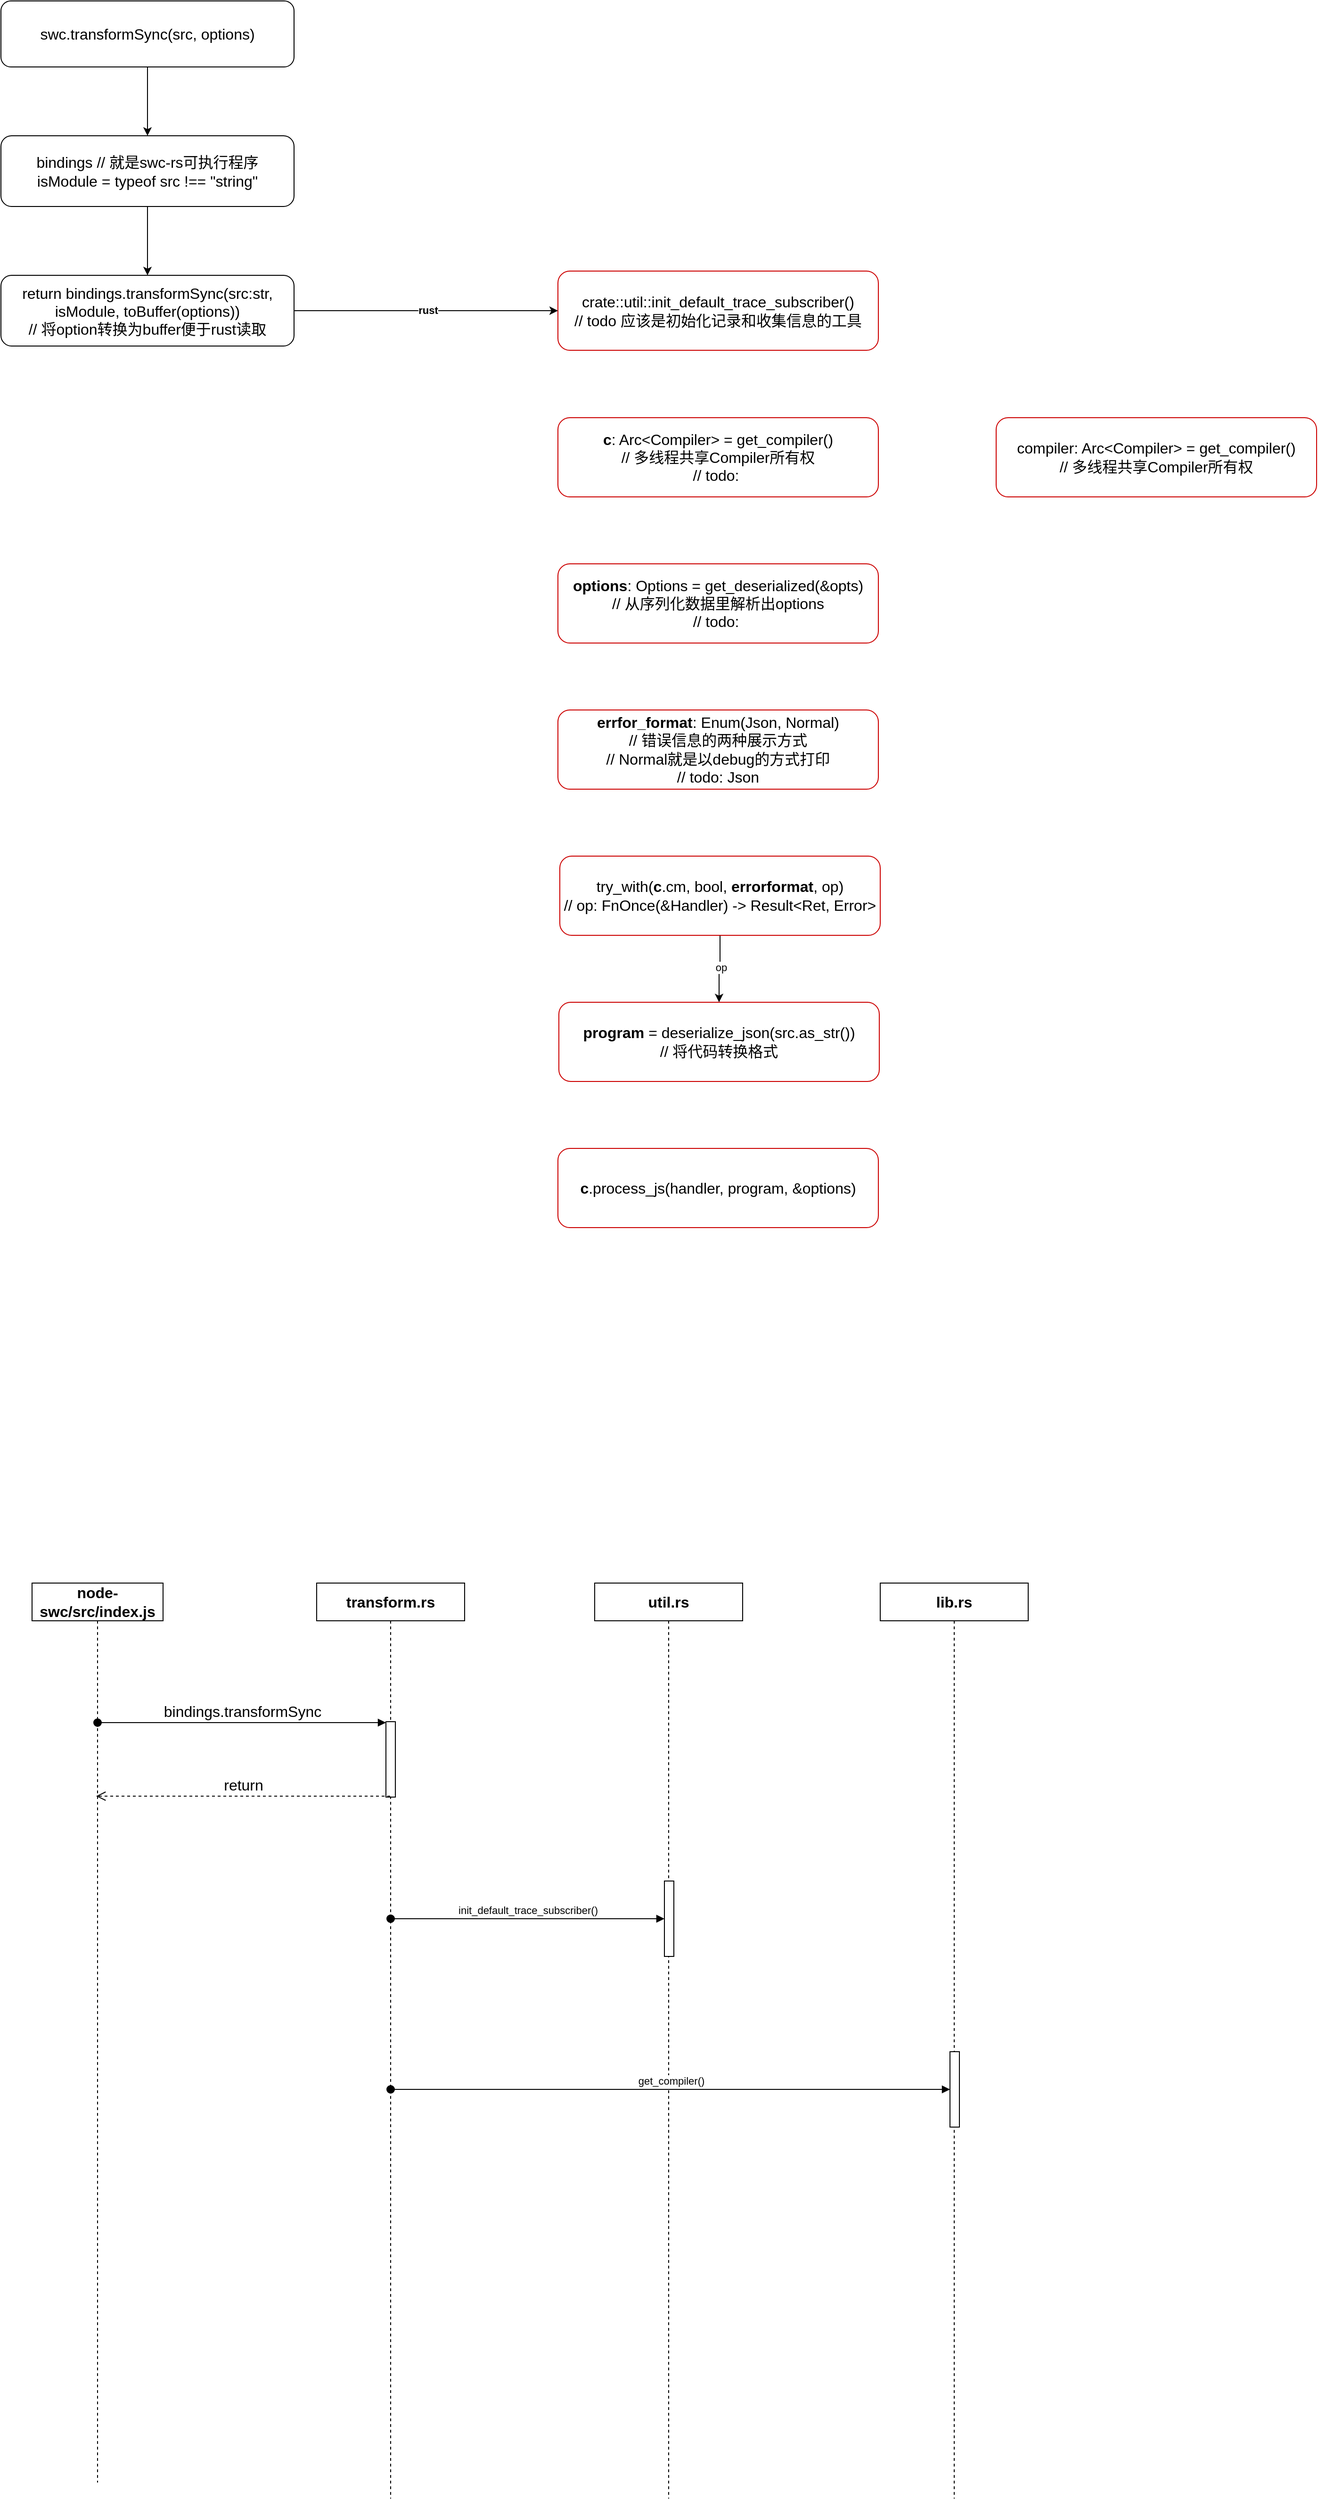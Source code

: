 <mxfile version="21.6.1" type="github">
  <diagram name="第 1 页" id="vicb9nob8JcBcUOfZWf1">
    <mxGraphModel dx="555" dy="669" grid="0" gridSize="14" guides="1" tooltips="1" connect="1" arrows="1" fold="1" page="0" pageScale="1" pageWidth="827" pageHeight="1169" math="0" shadow="0">
      <root>
        <mxCell id="0" />
        <mxCell id="1" parent="0" />
        <mxCell id="tv0lrHKJMZ2K0MkYr-PI-4" style="edgeStyle=orthogonalEdgeStyle;rounded=0;orthogonalLoop=1;jettySize=auto;html=1;exitX=0.5;exitY=1;exitDx=0;exitDy=0;entryX=0.5;entryY=0;entryDx=0;entryDy=0;" edge="1" parent="1" source="_YY484bC7Gj4B44uen5N-1" target="tv0lrHKJMZ2K0MkYr-PI-1">
          <mxGeometry relative="1" as="geometry" />
        </mxCell>
        <mxCell id="_YY484bC7Gj4B44uen5N-1" value="&lt;font style=&quot;font-size: 16px;&quot;&gt;swc.transformSync(src, options)&lt;/font&gt;" style="rounded=1;whiteSpace=wrap;html=1;" parent="1" vertex="1">
          <mxGeometry x="519" y="212" width="311" height="70" as="geometry" />
        </mxCell>
        <mxCell id="tv0lrHKJMZ2K0MkYr-PI-5" style="edgeStyle=orthogonalEdgeStyle;rounded=0;orthogonalLoop=1;jettySize=auto;html=1;exitX=0.5;exitY=1;exitDx=0;exitDy=0;entryX=0.5;entryY=0;entryDx=0;entryDy=0;" edge="1" parent="1" source="tv0lrHKJMZ2K0MkYr-PI-1" target="tv0lrHKJMZ2K0MkYr-PI-2">
          <mxGeometry relative="1" as="geometry" />
        </mxCell>
        <mxCell id="tv0lrHKJMZ2K0MkYr-PI-1" value="&lt;font style=&quot;font-size: 16px;&quot;&gt;bindings // 就是swc-rs可执行程序&lt;br&gt;isModule = typeof src !== &quot;string&quot;&lt;br&gt;&lt;/font&gt;" style="rounded=1;whiteSpace=wrap;html=1;" vertex="1" parent="1">
          <mxGeometry x="519" y="355" width="311" height="75" as="geometry" />
        </mxCell>
        <mxCell id="tv0lrHKJMZ2K0MkYr-PI-7" style="edgeStyle=orthogonalEdgeStyle;rounded=0;orthogonalLoop=1;jettySize=auto;html=1;exitX=1;exitY=0.5;exitDx=0;exitDy=0;entryX=0;entryY=0.5;entryDx=0;entryDy=0;" edge="1" parent="1" source="tv0lrHKJMZ2K0MkYr-PI-2" target="tv0lrHKJMZ2K0MkYr-PI-6">
          <mxGeometry relative="1" as="geometry" />
        </mxCell>
        <mxCell id="tv0lrHKJMZ2K0MkYr-PI-8" value="rust" style="edgeLabel;html=1;align=center;verticalAlign=middle;resizable=0;points=[];fontStyle=1" vertex="1" connectable="0" parent="tv0lrHKJMZ2K0MkYr-PI-7">
          <mxGeometry x="0.015" y="-1" relative="1" as="geometry">
            <mxPoint y="-2" as="offset" />
          </mxGeometry>
        </mxCell>
        <mxCell id="tv0lrHKJMZ2K0MkYr-PI-2" value="&lt;font style=&quot;font-size: 16px;&quot;&gt;return bindings.transformSync(src:str,&lt;br&gt;isModule, toBuffer(options))&lt;br&gt;// 将option转换为buffer便于rust读取&lt;br&gt;&lt;/font&gt;" style="rounded=1;whiteSpace=wrap;html=1;" vertex="1" parent="1">
          <mxGeometry x="519" y="503" width="311" height="75" as="geometry" />
        </mxCell>
        <mxCell id="tv0lrHKJMZ2K0MkYr-PI-6" value="&lt;font style=&quot;font-size: 16px;&quot;&gt;crate::util::init_default_trace_subscriber()&lt;br&gt;// todo 应该是初始化记录和收集信息的工具&lt;br&gt;&lt;/font&gt;" style="rounded=1;whiteSpace=wrap;html=1;strokeColor=#CC0000;" vertex="1" parent="1">
          <mxGeometry x="1110" y="498.5" width="340" height="84" as="geometry" />
        </mxCell>
        <mxCell id="tv0lrHKJMZ2K0MkYr-PI-9" value="&lt;font style=&quot;font-size: 16px;&quot;&gt;&lt;b&gt;c&lt;/b&gt;: Arc&amp;lt;Compiler&amp;gt; = get_compiler()&lt;br&gt;// 多线程共享Compiler所有权&lt;br&gt;// todo:&amp;nbsp;&lt;br&gt;&lt;/font&gt;" style="rounded=1;whiteSpace=wrap;html=1;strokeColor=#CC0000;" vertex="1" parent="1">
          <mxGeometry x="1110" y="654" width="340" height="84" as="geometry" />
        </mxCell>
        <mxCell id="tv0lrHKJMZ2K0MkYr-PI-10" value="&lt;font style=&quot;font-size: 16px;&quot;&gt;compiler: Arc&amp;lt;Compiler&amp;gt; = get_compiler()&lt;br&gt;// 多线程共享Compiler所有权&lt;br&gt;&lt;/font&gt;" style="rounded=1;whiteSpace=wrap;html=1;strokeColor=#CC0000;" vertex="1" parent="1">
          <mxGeometry x="1575" y="654" width="340" height="84" as="geometry" />
        </mxCell>
        <mxCell id="tv0lrHKJMZ2K0MkYr-PI-11" value="&lt;font style=&quot;font-size: 16px;&quot;&gt;&lt;b&gt;options&lt;/b&gt;: Options = get_deserialized(&amp;amp;opts)&lt;br&gt;// 从序列化数据里解析出options&lt;br&gt;// todo:&amp;nbsp;&lt;br&gt;&lt;/font&gt;" style="rounded=1;whiteSpace=wrap;html=1;strokeColor=#CC0000;" vertex="1" parent="1">
          <mxGeometry x="1110" y="809" width="340" height="84" as="geometry" />
        </mxCell>
        <mxCell id="tv0lrHKJMZ2K0MkYr-PI-13" value="&lt;font style=&quot;font-size: 16px;&quot;&gt;&lt;b&gt;errfor_format&lt;/b&gt;: Enum(Json, Normal)&lt;br&gt;// 错误信息的两种展示方式&lt;br&gt;// Normal就是以debug的方式打印&lt;br&gt;// todo: Json&lt;br&gt;&lt;/font&gt;" style="rounded=1;whiteSpace=wrap;html=1;strokeColor=#CC0000;" vertex="1" parent="1">
          <mxGeometry x="1110" y="964" width="340" height="84" as="geometry" />
        </mxCell>
        <mxCell id="tv0lrHKJMZ2K0MkYr-PI-16" style="edgeStyle=orthogonalEdgeStyle;rounded=0;orthogonalLoop=1;jettySize=auto;html=1;exitX=0.5;exitY=1;exitDx=0;exitDy=0;entryX=0.5;entryY=0;entryDx=0;entryDy=0;" edge="1" parent="1" source="tv0lrHKJMZ2K0MkYr-PI-14" target="tv0lrHKJMZ2K0MkYr-PI-15">
          <mxGeometry relative="1" as="geometry" />
        </mxCell>
        <mxCell id="tv0lrHKJMZ2K0MkYr-PI-17" value="op" style="edgeLabel;html=1;align=center;verticalAlign=middle;resizable=0;points=[];" vertex="1" connectable="0" parent="tv0lrHKJMZ2K0MkYr-PI-16">
          <mxGeometry x="-0.057" y="1" relative="1" as="geometry">
            <mxPoint as="offset" />
          </mxGeometry>
        </mxCell>
        <mxCell id="tv0lrHKJMZ2K0MkYr-PI-14" value="&lt;font style=&quot;font-size: 16px;&quot;&gt;try_with(&lt;b&gt;c&lt;/b&gt;.cm, bool, &lt;b&gt;errorformat&lt;/b&gt;, op)&lt;br&gt;// op: FnOnce(&amp;amp;Handler) -&amp;gt; Result&amp;lt;Ret, Error&amp;gt;&lt;br&gt;&lt;/font&gt;" style="rounded=1;whiteSpace=wrap;html=1;strokeColor=#CC0000;" vertex="1" parent="1">
          <mxGeometry x="1112" y="1119" width="340" height="84" as="geometry" />
        </mxCell>
        <mxCell id="tv0lrHKJMZ2K0MkYr-PI-15" value="&lt;font style=&quot;font-size: 16px;&quot;&gt;&lt;b&gt;program&lt;/b&gt; = deserialize_json(src.as_str())&lt;br&gt;// 将代码转换格式&lt;br&gt;&lt;/font&gt;" style="rounded=1;whiteSpace=wrap;html=1;strokeColor=#CC0000;" vertex="1" parent="1">
          <mxGeometry x="1111" y="1274" width="340" height="84" as="geometry" />
        </mxCell>
        <mxCell id="tv0lrHKJMZ2K0MkYr-PI-18" value="&lt;font style=&quot;font-size: 16px;&quot;&gt;&lt;b&gt;c&lt;/b&gt;.process_js(handler, program, &amp;amp;options)&lt;br&gt;&lt;/font&gt;" style="rounded=1;whiteSpace=wrap;html=1;strokeColor=#CC0000;" vertex="1" parent="1">
          <mxGeometry x="1110" y="1429" width="340" height="84" as="geometry" />
        </mxCell>
        <mxCell id="tv0lrHKJMZ2K0MkYr-PI-26" value="&lt;b style=&quot;border-color: var(--border-color);&quot;&gt;&lt;font style=&quot;border-color: var(--border-color); font-size: 16px;&quot;&gt;node-swc/src/index.js&lt;/font&gt;&lt;/b&gt;" style="shape=umlLifeline;perimeter=lifelinePerimeter;whiteSpace=wrap;html=1;container=1;dropTarget=0;collapsible=0;recursiveResize=0;outlineConnect=0;portConstraint=eastwest;newEdgeStyle={&quot;edgeStyle&quot;:&quot;elbowEdgeStyle&quot;,&quot;elbow&quot;:&quot;vertical&quot;,&quot;curved&quot;:0,&quot;rounded&quot;:0};" vertex="1" parent="1">
          <mxGeometry x="552" y="1890" width="139" height="954" as="geometry" />
        </mxCell>
        <mxCell id="tv0lrHKJMZ2K0MkYr-PI-31" value="&lt;b&gt;&lt;font style=&quot;font-size: 16px;&quot;&gt;transform.rs&lt;/font&gt;&lt;/b&gt;" style="shape=umlLifeline;perimeter=lifelinePerimeter;whiteSpace=wrap;html=1;container=1;dropTarget=0;collapsible=0;recursiveResize=0;outlineConnect=0;portConstraint=eastwest;newEdgeStyle={&quot;edgeStyle&quot;:&quot;elbowEdgeStyle&quot;,&quot;elbow&quot;:&quot;vertical&quot;,&quot;curved&quot;:0,&quot;rounded&quot;:0};" vertex="1" parent="1">
          <mxGeometry x="854" y="1890" width="157" height="971" as="geometry" />
        </mxCell>
        <mxCell id="tv0lrHKJMZ2K0MkYr-PI-32" value="" style="html=1;points=[];perimeter=orthogonalPerimeter;outlineConnect=0;targetShapes=umlLifeline;portConstraint=eastwest;newEdgeStyle={&quot;edgeStyle&quot;:&quot;elbowEdgeStyle&quot;,&quot;elbow&quot;:&quot;vertical&quot;,&quot;curved&quot;:0,&quot;rounded&quot;:0};" vertex="1" parent="tv0lrHKJMZ2K0MkYr-PI-31">
          <mxGeometry x="73.5" y="147" width="10" height="80" as="geometry" />
        </mxCell>
        <mxCell id="tv0lrHKJMZ2K0MkYr-PI-33" value="&lt;font style=&quot;font-size: 16px;&quot;&gt;bindings.transformSync&lt;/font&gt;" style="html=1;verticalAlign=bottom;startArrow=oval;endArrow=block;startSize=8;edgeStyle=elbowEdgeStyle;elbow=vertical;curved=0;rounded=0;" edge="1" target="tv0lrHKJMZ2K0MkYr-PI-32" parent="1" source="tv0lrHKJMZ2K0MkYr-PI-26">
          <mxGeometry relative="1" as="geometry">
            <mxPoint x="918" y="2035" as="sourcePoint" />
            <Array as="points">
              <mxPoint x="838" y="2038" />
            </Array>
          </mxGeometry>
        </mxCell>
        <mxCell id="tv0lrHKJMZ2K0MkYr-PI-40" value="&lt;font style=&quot;font-size: 16px;&quot;&gt;return&lt;/font&gt;" style="html=1;verticalAlign=bottom;endArrow=open;dashed=1;endSize=8;edgeStyle=elbowEdgeStyle;elbow=vertical;curved=0;rounded=0;" edge="1" source="tv0lrHKJMZ2K0MkYr-PI-31" parent="1">
          <mxGeometry relative="1" as="geometry">
            <mxPoint x="620" y="2116" as="targetPoint" />
            <mxPoint x="977" y="2116" as="sourcePoint" />
          </mxGeometry>
        </mxCell>
        <mxCell id="tv0lrHKJMZ2K0MkYr-PI-43" value="&lt;b&gt;&lt;font style=&quot;font-size: 16px;&quot;&gt;util.rs&lt;/font&gt;&lt;/b&gt;" style="shape=umlLifeline;perimeter=lifelinePerimeter;whiteSpace=wrap;html=1;container=1;dropTarget=0;collapsible=0;recursiveResize=0;outlineConnect=0;portConstraint=eastwest;newEdgeStyle={&quot;edgeStyle&quot;:&quot;elbowEdgeStyle&quot;,&quot;elbow&quot;:&quot;vertical&quot;,&quot;curved&quot;:0,&quot;rounded&quot;:0};" vertex="1" parent="1">
          <mxGeometry x="1149" y="1890" width="157" height="971" as="geometry" />
        </mxCell>
        <mxCell id="tv0lrHKJMZ2K0MkYr-PI-46" value="" style="html=1;points=[];perimeter=orthogonalPerimeter;outlineConnect=0;targetShapes=umlLifeline;portConstraint=eastwest;newEdgeStyle={&quot;edgeStyle&quot;:&quot;elbowEdgeStyle&quot;,&quot;elbow&quot;:&quot;vertical&quot;,&quot;curved&quot;:0,&quot;rounded&quot;:0};" vertex="1" parent="tv0lrHKJMZ2K0MkYr-PI-43">
          <mxGeometry x="74" y="316" width="10" height="80" as="geometry" />
        </mxCell>
        <mxCell id="tv0lrHKJMZ2K0MkYr-PI-45" value="&lt;b&gt;&lt;font style=&quot;font-size: 16px;&quot;&gt;lib.rs&lt;/font&gt;&lt;/b&gt;" style="shape=umlLifeline;perimeter=lifelinePerimeter;whiteSpace=wrap;html=1;container=1;dropTarget=0;collapsible=0;recursiveResize=0;outlineConnect=0;portConstraint=eastwest;newEdgeStyle={&quot;edgeStyle&quot;:&quot;elbowEdgeStyle&quot;,&quot;elbow&quot;:&quot;vertical&quot;,&quot;curved&quot;:0,&quot;rounded&quot;:0};" vertex="1" parent="1">
          <mxGeometry x="1452" y="1890" width="157" height="971" as="geometry" />
        </mxCell>
        <mxCell id="tv0lrHKJMZ2K0MkYr-PI-50" value="" style="html=1;points=[];perimeter=orthogonalPerimeter;outlineConnect=0;targetShapes=umlLifeline;portConstraint=eastwest;newEdgeStyle={&quot;edgeStyle&quot;:&quot;elbowEdgeStyle&quot;,&quot;elbow&quot;:&quot;vertical&quot;,&quot;curved&quot;:0,&quot;rounded&quot;:0};" vertex="1" parent="tv0lrHKJMZ2K0MkYr-PI-45">
          <mxGeometry x="74" y="497" width="10" height="80" as="geometry" />
        </mxCell>
        <mxCell id="tv0lrHKJMZ2K0MkYr-PI-47" value="init_default_trace_subscriber()" style="html=1;verticalAlign=bottom;startArrow=oval;endArrow=block;startSize=8;edgeStyle=elbowEdgeStyle;elbow=vertical;curved=0;rounded=0;" edge="1" target="tv0lrHKJMZ2K0MkYr-PI-46" parent="1" source="tv0lrHKJMZ2K0MkYr-PI-31">
          <mxGeometry relative="1" as="geometry">
            <mxPoint x="909.004" y="2205.471" as="sourcePoint" />
            <mxPoint x="1218.18" y="2205.471" as="targetPoint" />
          </mxGeometry>
        </mxCell>
        <mxCell id="tv0lrHKJMZ2K0MkYr-PI-51" value="get_compiler()" style="html=1;verticalAlign=bottom;startArrow=oval;endArrow=block;startSize=8;edgeStyle=elbowEdgeStyle;elbow=vertical;curved=0;rounded=0;" edge="1" target="tv0lrHKJMZ2K0MkYr-PI-50" parent="1" source="tv0lrHKJMZ2K0MkYr-PI-31">
          <mxGeometry relative="1" as="geometry">
            <mxPoint x="1466" y="2387" as="sourcePoint" />
            <mxPoint as="offset" />
          </mxGeometry>
        </mxCell>
      </root>
    </mxGraphModel>
  </diagram>
</mxfile>
